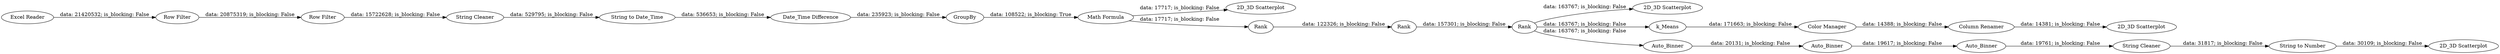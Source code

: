 digraph {
	"-5400806579961353700_25" [label="Column Renamer"]
	"-5400806579961353700_2" [label="Row Filter"]
	"-5400806579961353700_13" [label="2D_3D Scatterplot"]
	"-5400806579961353700_12" [label=Rank]
	"-5400806579961353700_4" [label="String to Date_Time"]
	"-5400806579961353700_24" [label="2D_3D Scatterplot"]
	"-5400806579961353700_9" [label="2D_3D Scatterplot"]
	"-5400806579961353700_11" [label=Rank]
	"-5400806579961353700_21" [label="2D_3D Scatterplot"]
	"-5400806579961353700_8" [label="Math Formula"]
	"-5400806579961353700_19" [label="String Cleaner"]
	"-5400806579961353700_22" [label=k_Means]
	"-5400806579961353700_5" [label="Date_Time Difference"]
	"-5400806579961353700_3" [label="String Cleaner"]
	"-5400806579961353700_20" [label="String to Number"]
	"-5400806579961353700_23" [label="Color Manager"]
	"-5400806579961353700_17" [label=Auto_Binner]
	"-5400806579961353700_10" [label=Rank]
	"-5400806579961353700_6" [label=GroupBy]
	"-5400806579961353700_7" [label="Row Filter"]
	"-5400806579961353700_16" [label=Auto_Binner]
	"-5400806579961353700_15" [label=Auto_Binner]
	"-5400806579961353700_1" [label="Excel Reader"]
	"-5400806579961353700_20" -> "-5400806579961353700_21" [label="data: 30109; is_blocking: False"]
	"-5400806579961353700_11" -> "-5400806579961353700_12" [label="data: 157301; is_blocking: False"]
	"-5400806579961353700_8" -> "-5400806579961353700_9" [label="data: 17717; is_blocking: False"]
	"-5400806579961353700_10" -> "-5400806579961353700_11" [label="data: 122326; is_blocking: False"]
	"-5400806579961353700_15" -> "-5400806579961353700_16" [label="data: 20131; is_blocking: False"]
	"-5400806579961353700_16" -> "-5400806579961353700_17" [label="data: 19617; is_blocking: False"]
	"-5400806579961353700_2" -> "-5400806579961353700_7" [label="data: 20875319; is_blocking: False"]
	"-5400806579961353700_5" -> "-5400806579961353700_6" [label="data: 235923; is_blocking: False"]
	"-5400806579961353700_1" -> "-5400806579961353700_2" [label="data: 21420532; is_blocking: False"]
	"-5400806579961353700_4" -> "-5400806579961353700_5" [label="data: 536653; is_blocking: False"]
	"-5400806579961353700_12" -> "-5400806579961353700_13" [label="data: 163767; is_blocking: False"]
	"-5400806579961353700_17" -> "-5400806579961353700_19" [label="data: 19761; is_blocking: False"]
	"-5400806579961353700_22" -> "-5400806579961353700_23" [label="data: 171663; is_blocking: False"]
	"-5400806579961353700_25" -> "-5400806579961353700_24" [label="data: 14381; is_blocking: False"]
	"-5400806579961353700_7" -> "-5400806579961353700_3" [label="data: 15722628; is_blocking: False"]
	"-5400806579961353700_3" -> "-5400806579961353700_4" [label="data: 529795; is_blocking: False"]
	"-5400806579961353700_12" -> "-5400806579961353700_15" [label="data: 163767; is_blocking: False"]
	"-5400806579961353700_8" -> "-5400806579961353700_10" [label="data: 17717; is_blocking: False"]
	"-5400806579961353700_6" -> "-5400806579961353700_8" [label="data: 108522; is_blocking: True"]
	"-5400806579961353700_23" -> "-5400806579961353700_25" [label="data: 14388; is_blocking: False"]
	"-5400806579961353700_12" -> "-5400806579961353700_22" [label="data: 163767; is_blocking: False"]
	"-5400806579961353700_19" -> "-5400806579961353700_20" [label="data: 31817; is_blocking: False"]
	rankdir=LR
}
